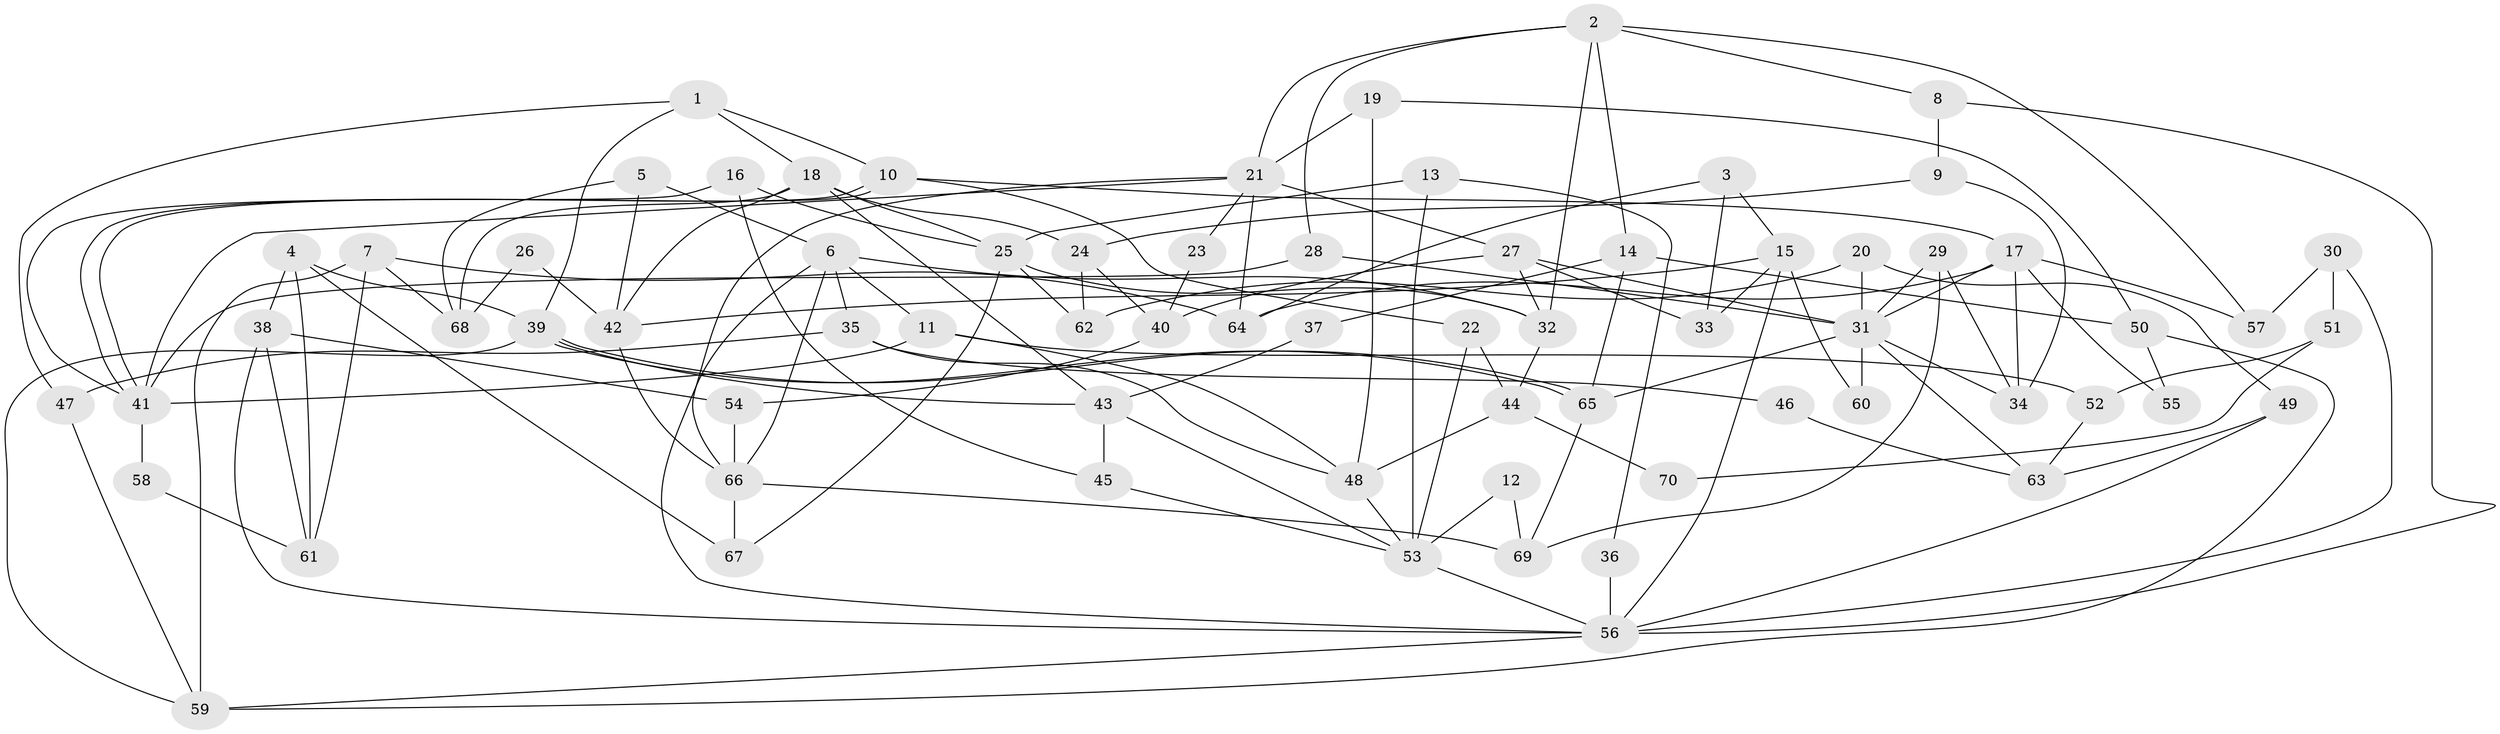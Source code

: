 // Generated by graph-tools (version 1.1) at 2025/26/03/09/25 03:26:18]
// undirected, 70 vertices, 140 edges
graph export_dot {
graph [start="1"]
  node [color=gray90,style=filled];
  1;
  2;
  3;
  4;
  5;
  6;
  7;
  8;
  9;
  10;
  11;
  12;
  13;
  14;
  15;
  16;
  17;
  18;
  19;
  20;
  21;
  22;
  23;
  24;
  25;
  26;
  27;
  28;
  29;
  30;
  31;
  32;
  33;
  34;
  35;
  36;
  37;
  38;
  39;
  40;
  41;
  42;
  43;
  44;
  45;
  46;
  47;
  48;
  49;
  50;
  51;
  52;
  53;
  54;
  55;
  56;
  57;
  58;
  59;
  60;
  61;
  62;
  63;
  64;
  65;
  66;
  67;
  68;
  69;
  70;
  1 -- 39;
  1 -- 18;
  1 -- 10;
  1 -- 47;
  2 -- 21;
  2 -- 28;
  2 -- 8;
  2 -- 14;
  2 -- 32;
  2 -- 57;
  3 -- 33;
  3 -- 15;
  3 -- 64;
  4 -- 61;
  4 -- 39;
  4 -- 38;
  4 -- 67;
  5 -- 6;
  5 -- 68;
  5 -- 42;
  6 -- 56;
  6 -- 11;
  6 -- 32;
  6 -- 35;
  6 -- 66;
  7 -- 64;
  7 -- 59;
  7 -- 61;
  7 -- 68;
  8 -- 56;
  8 -- 9;
  9 -- 34;
  9 -- 24;
  10 -- 41;
  10 -- 41;
  10 -- 17;
  10 -- 22;
  11 -- 48;
  11 -- 41;
  11 -- 52;
  12 -- 53;
  12 -- 69;
  13 -- 53;
  13 -- 25;
  13 -- 36;
  14 -- 65;
  14 -- 37;
  14 -- 50;
  15 -- 42;
  15 -- 56;
  15 -- 33;
  15 -- 60;
  16 -- 25;
  16 -- 41;
  16 -- 45;
  17 -- 34;
  17 -- 31;
  17 -- 55;
  17 -- 57;
  17 -- 64;
  18 -- 43;
  18 -- 42;
  18 -- 24;
  18 -- 25;
  18 -- 68;
  19 -- 21;
  19 -- 50;
  19 -- 48;
  20 -- 62;
  20 -- 31;
  20 -- 49;
  21 -- 66;
  21 -- 64;
  21 -- 23;
  21 -- 27;
  21 -- 41;
  22 -- 44;
  22 -- 53;
  23 -- 40;
  24 -- 40;
  24 -- 62;
  25 -- 32;
  25 -- 62;
  25 -- 67;
  26 -- 42;
  26 -- 68;
  27 -- 32;
  27 -- 31;
  27 -- 33;
  27 -- 40;
  28 -- 41;
  28 -- 31;
  29 -- 69;
  29 -- 31;
  29 -- 34;
  30 -- 56;
  30 -- 57;
  30 -- 51;
  31 -- 34;
  31 -- 60;
  31 -- 63;
  31 -- 65;
  32 -- 44;
  35 -- 48;
  35 -- 46;
  35 -- 47;
  36 -- 56;
  37 -- 43;
  38 -- 54;
  38 -- 56;
  38 -- 61;
  39 -- 59;
  39 -- 65;
  39 -- 65;
  39 -- 43;
  40 -- 54;
  41 -- 58;
  42 -- 66;
  43 -- 53;
  43 -- 45;
  44 -- 48;
  44 -- 70;
  45 -- 53;
  46 -- 63;
  47 -- 59;
  48 -- 53;
  49 -- 56;
  49 -- 63;
  50 -- 59;
  50 -- 55;
  51 -- 52;
  51 -- 70;
  52 -- 63;
  53 -- 56;
  54 -- 66;
  56 -- 59;
  58 -- 61;
  65 -- 69;
  66 -- 67;
  66 -- 69;
}
